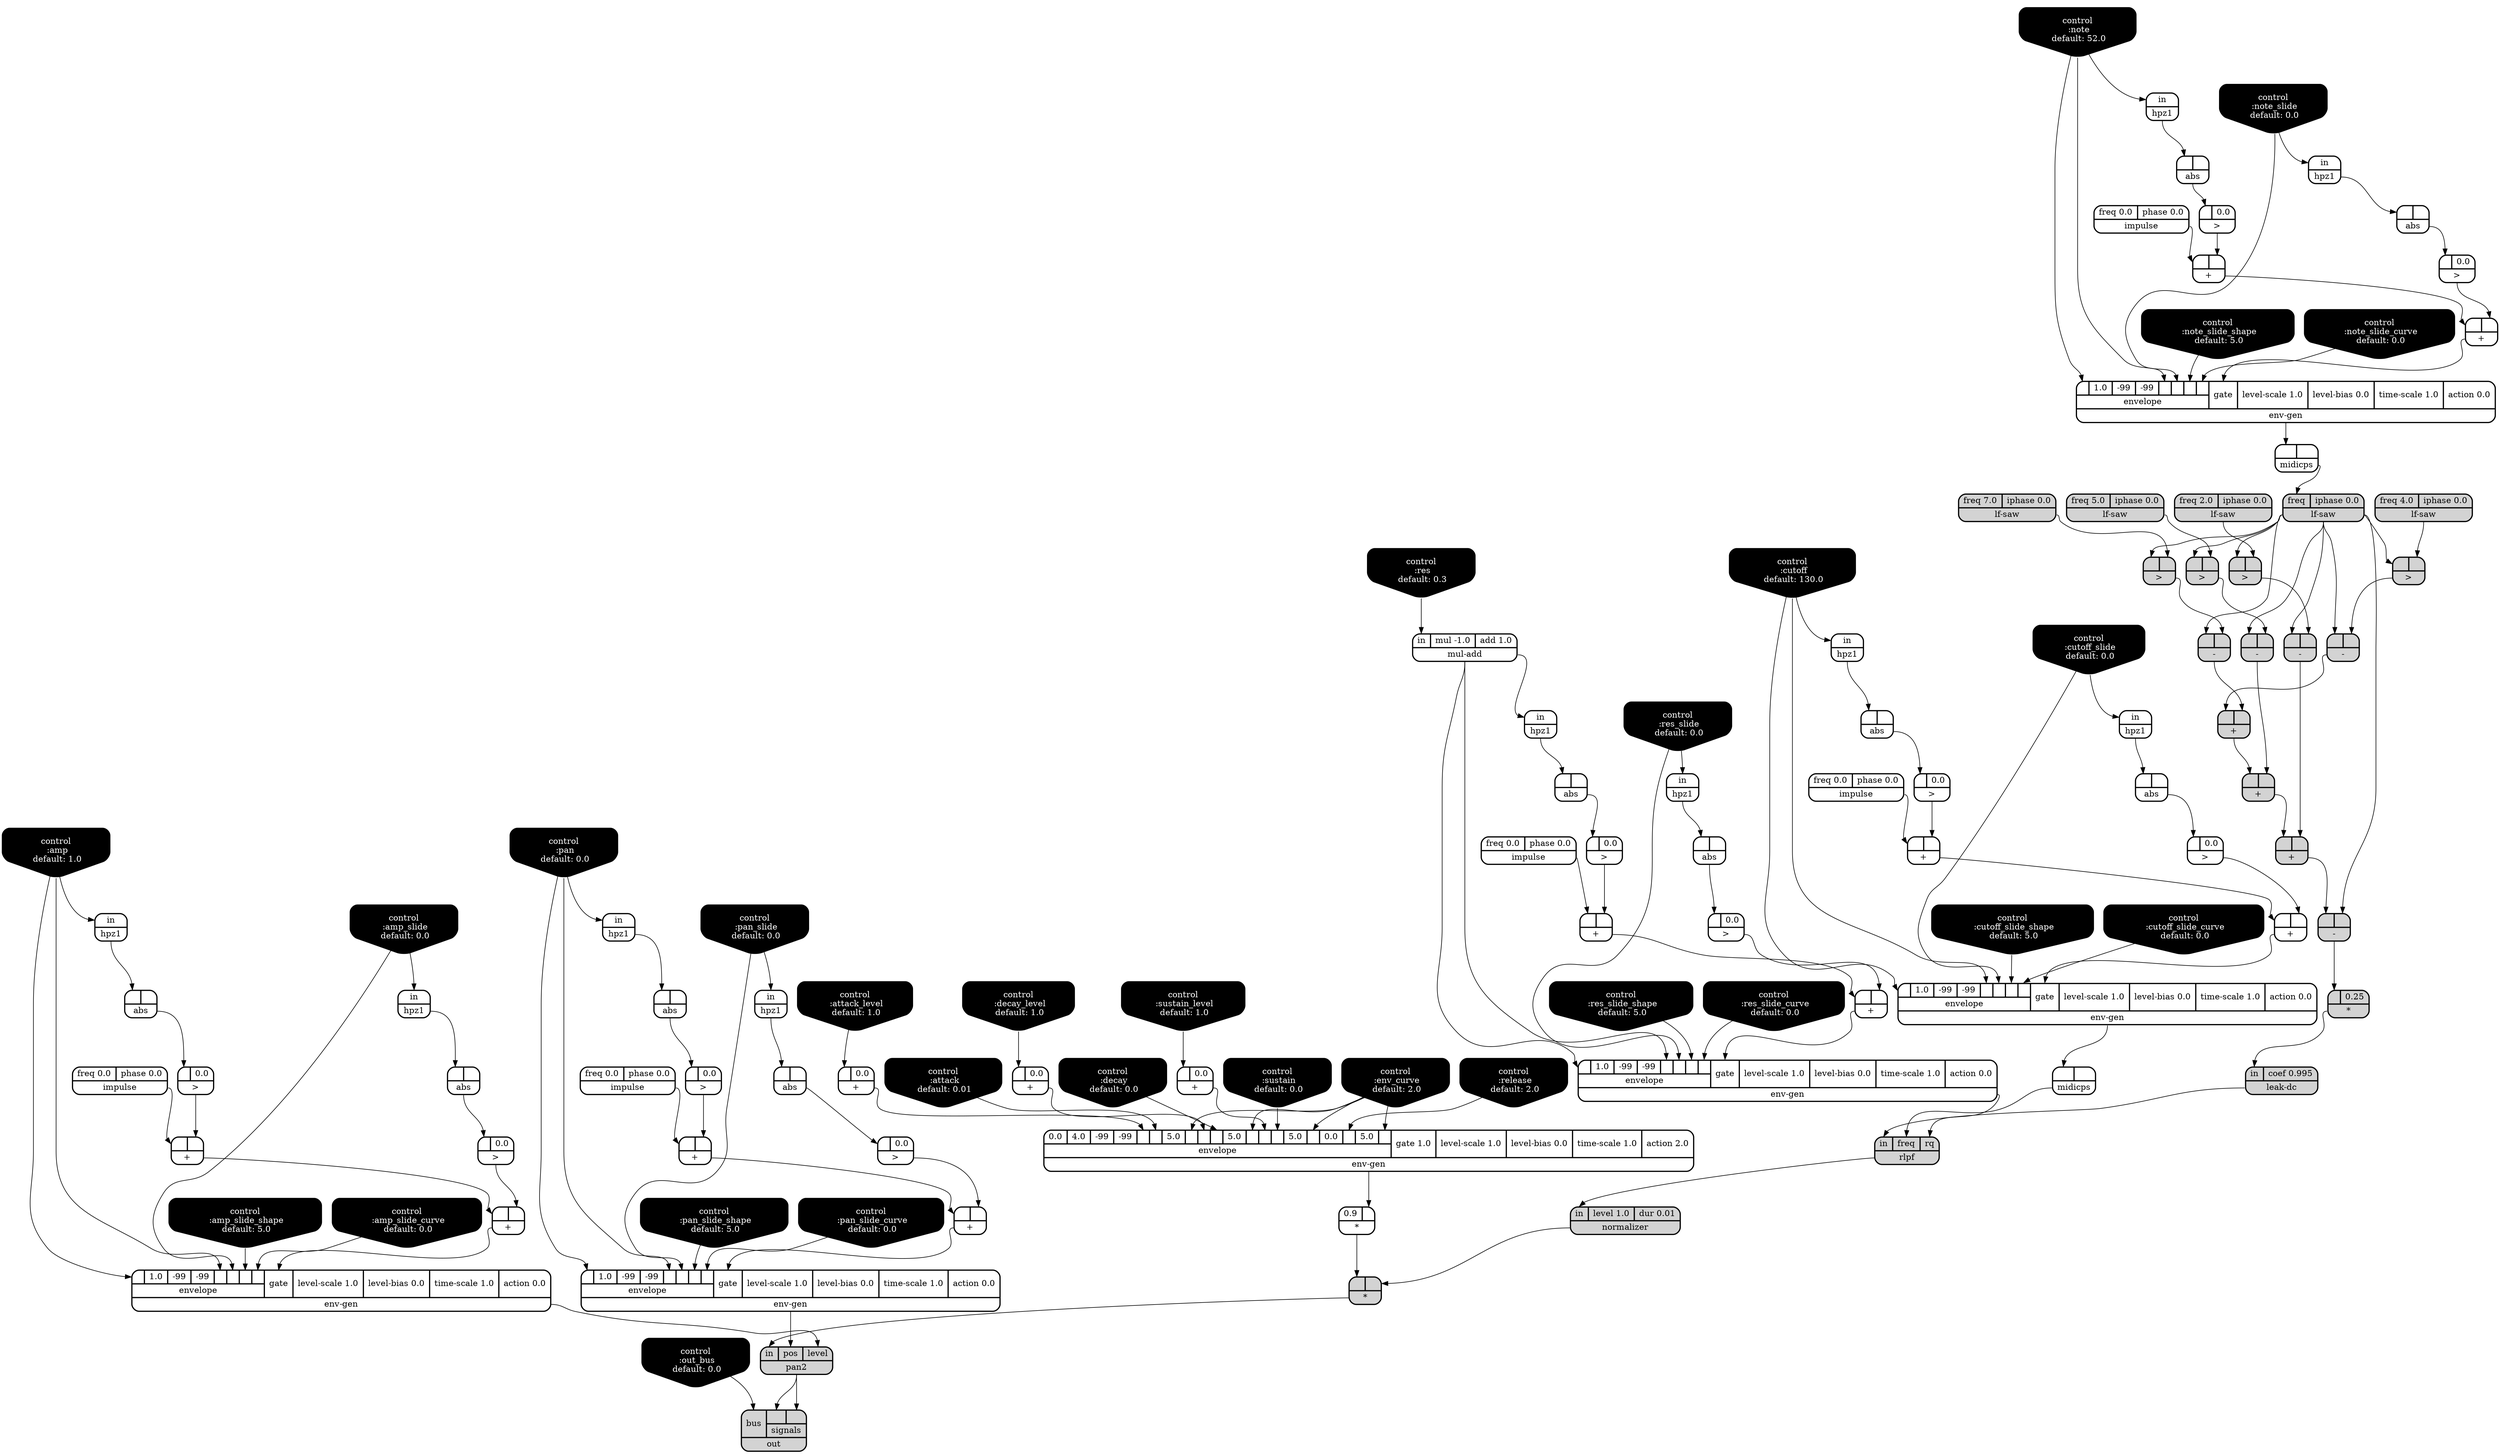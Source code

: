 digraph synthdef {
91 [label = "{{ <a> |<b> 0.25} |<__UG_NAME__>* }" style="filled, bold, rounded"  shape=record rankdir=LR];
100 [label = "{{ <a> 0.9|<b> } |<__UG_NAME__>* }" style="bold, rounded" shape=record rankdir=LR];
101 [label = "{{ <a> |<b> } |<__UG_NAME__>* }" style="filled, bold, rounded"  shape=record rankdir=LR];
33 [label = "{{ <a> |<b> } |<__UG_NAME__>+ }" style="bold, rounded" shape=record rankdir=LR];
37 [label = "{{ <a> |<b> } |<__UG_NAME__>+ }" style="bold, rounded" shape=record rankdir=LR];
44 [label = "{{ <a> |<b> } |<__UG_NAME__>+ }" style="bold, rounded" shape=record rankdir=LR];
48 [label = "{{ <a> |<b> } |<__UG_NAME__>+ }" style="bold, rounded" shape=record rankdir=LR];
53 [label = "{{ <a> |<b> } |<__UG_NAME__>+ }" style="bold, rounded" shape=record rankdir=LR];
57 [label = "{{ <a> |<b> } |<__UG_NAME__>+ }" style="bold, rounded" shape=record rankdir=LR];
71 [label = "{{ <a> |<b> } |<__UG_NAME__>+ }" style="bold, rounded" shape=record rankdir=LR];
75 [label = "{{ <a> |<b> } |<__UG_NAME__>+ }" style="bold, rounded" shape=record rankdir=LR];
81 [label = "{{ <a> |<b> } |<__UG_NAME__>+ }" style="filled, bold, rounded"  shape=record rankdir=LR];
85 [label = "{{ <a> |<b> } |<__UG_NAME__>+ }" style="filled, bold, rounded"  shape=record rankdir=LR];
89 [label = "{{ <a> |<b> } |<__UG_NAME__>+ }" style="filled, bold, rounded"  shape=record rankdir=LR];
96 [label = "{{ <a> |<b> 0.0} |<__UG_NAME__>+ }" style="bold, rounded" shape=record rankdir=LR];
97 [label = "{{ <a> |<b> 0.0} |<__UG_NAME__>+ }" style="bold, rounded" shape=record rankdir=LR];
98 [label = "{{ <a> |<b> 0.0} |<__UG_NAME__>+ }" style="bold, rounded" shape=record rankdir=LR];
103 [label = "{{ <a> |<b> } |<__UG_NAME__>+ }" style="bold, rounded" shape=record rankdir=LR];
107 [label = "{{ <a> |<b> } |<__UG_NAME__>+ }" style="bold, rounded" shape=record rankdir=LR];
63 [label = "{{ <a> |<b> } |<__UG_NAME__>- }" style="filled, bold, rounded"  shape=record rankdir=LR];
80 [label = "{{ <a> |<b> } |<__UG_NAME__>- }" style="filled, bold, rounded"  shape=record rankdir=LR];
84 [label = "{{ <a> |<b> } |<__UG_NAME__>- }" style="filled, bold, rounded"  shape=record rankdir=LR];
88 [label = "{{ <a> |<b> } |<__UG_NAME__>- }" style="filled, bold, rounded"  shape=record rankdir=LR];
90 [label = "{{ <a> |<b> } |<__UG_NAME__>- }" style="filled, bold, rounded"  shape=record rankdir=LR];
32 [label = "{{ <a> |<b> 0.0} |<__UG_NAME__>\> }" style="bold, rounded" shape=record rankdir=LR];
36 [label = "{{ <a> |<b> 0.0} |<__UG_NAME__>\> }" style="bold, rounded" shape=record rankdir=LR];
43 [label = "{{ <a> |<b> 0.0} |<__UG_NAME__>\> }" style="bold, rounded" shape=record rankdir=LR];
47 [label = "{{ <a> |<b> 0.0} |<__UG_NAME__>\> }" style="bold, rounded" shape=record rankdir=LR];
52 [label = "{{ <a> |<b> 0.0} |<__UG_NAME__>\> }" style="bold, rounded" shape=record rankdir=LR];
56 [label = "{{ <a> |<b> 0.0} |<__UG_NAME__>\> }" style="bold, rounded" shape=record rankdir=LR];
62 [label = "{{ <a> |<b> } |<__UG_NAME__>\> }" style="filled, bold, rounded"  shape=record rankdir=LR];
66 [label = "{{ <a> |<b> 0.0} |<__UG_NAME__>\> }" style="bold, rounded" shape=record rankdir=LR];
70 [label = "{{ <a> |<b> 0.0} |<__UG_NAME__>\> }" style="bold, rounded" shape=record rankdir=LR];
74 [label = "{{ <a> |<b> 0.0} |<__UG_NAME__>\> }" style="bold, rounded" shape=record rankdir=LR];
79 [label = "{{ <a> |<b> } |<__UG_NAME__>\> }" style="filled, bold, rounded"  shape=record rankdir=LR];
83 [label = "{{ <a> |<b> } |<__UG_NAME__>\> }" style="filled, bold, rounded"  shape=record rankdir=LR];
87 [label = "{{ <a> |<b> } |<__UG_NAME__>\> }" style="filled, bold, rounded"  shape=record rankdir=LR];
106 [label = "{{ <a> |<b> 0.0} |<__UG_NAME__>\> }" style="bold, rounded" shape=record rankdir=LR];
31 [label = "{{ <a> |<b> } |<__UG_NAME__>abs }" style="bold, rounded" shape=record rankdir=LR];
35 [label = "{{ <a> |<b> } |<__UG_NAME__>abs }" style="bold, rounded" shape=record rankdir=LR];
42 [label = "{{ <a> |<b> } |<__UG_NAME__>abs }" style="bold, rounded" shape=record rankdir=LR];
46 [label = "{{ <a> |<b> } |<__UG_NAME__>abs }" style="bold, rounded" shape=record rankdir=LR];
51 [label = "{{ <a> |<b> } |<__UG_NAME__>abs }" style="bold, rounded" shape=record rankdir=LR];
55 [label = "{{ <a> |<b> } |<__UG_NAME__>abs }" style="bold, rounded" shape=record rankdir=LR];
65 [label = "{{ <a> |<b> } |<__UG_NAME__>abs }" style="bold, rounded" shape=record rankdir=LR];
69 [label = "{{ <a> |<b> } |<__UG_NAME__>abs }" style="bold, rounded" shape=record rankdir=LR];
73 [label = "{{ <a> |<b> } |<__UG_NAME__>abs }" style="bold, rounded" shape=record rankdir=LR];
105 [label = "{{ <a> |<b> } |<__UG_NAME__>abs }" style="bold, rounded" shape=record rankdir=LR];
0 [label = "control
 :note
 default: 52.0" shape=invhouse style="rounded, filled, bold" fillcolor=black fontcolor=white ]; 
1 [label = "control
 :note_slide
 default: 0.0" shape=invhouse style="rounded, filled, bold" fillcolor=black fontcolor=white ]; 
2 [label = "control
 :note_slide_shape
 default: 5.0" shape=invhouse style="rounded, filled, bold" fillcolor=black fontcolor=white ]; 
3 [label = "control
 :note_slide_curve
 default: 0.0" shape=invhouse style="rounded, filled, bold" fillcolor=black fontcolor=white ]; 
4 [label = "control
 :amp
 default: 1.0" shape=invhouse style="rounded, filled, bold" fillcolor=black fontcolor=white ]; 
5 [label = "control
 :amp_slide
 default: 0.0" shape=invhouse style="rounded, filled, bold" fillcolor=black fontcolor=white ]; 
6 [label = "control
 :amp_slide_shape
 default: 5.0" shape=invhouse style="rounded, filled, bold" fillcolor=black fontcolor=white ]; 
7 [label = "control
 :amp_slide_curve
 default: 0.0" shape=invhouse style="rounded, filled, bold" fillcolor=black fontcolor=white ]; 
8 [label = "control
 :pan
 default: 0.0" shape=invhouse style="rounded, filled, bold" fillcolor=black fontcolor=white ]; 
9 [label = "control
 :pan_slide
 default: 0.0" shape=invhouse style="rounded, filled, bold" fillcolor=black fontcolor=white ]; 
10 [label = "control
 :pan_slide_shape
 default: 5.0" shape=invhouse style="rounded, filled, bold" fillcolor=black fontcolor=white ]; 
11 [label = "control
 :pan_slide_curve
 default: 0.0" shape=invhouse style="rounded, filled, bold" fillcolor=black fontcolor=white ]; 
12 [label = "control
 :attack
 default: 0.01" shape=invhouse style="rounded, filled, bold" fillcolor=black fontcolor=white ]; 
13 [label = "control
 :decay
 default: 0.0" shape=invhouse style="rounded, filled, bold" fillcolor=black fontcolor=white ]; 
14 [label = "control
 :sustain
 default: 0.0" shape=invhouse style="rounded, filled, bold" fillcolor=black fontcolor=white ]; 
15 [label = "control
 :release
 default: 2.0" shape=invhouse style="rounded, filled, bold" fillcolor=black fontcolor=white ]; 
16 [label = "control
 :attack_level
 default: 1.0" shape=invhouse style="rounded, filled, bold" fillcolor=black fontcolor=white ]; 
17 [label = "control
 :decay_level
 default: 1.0" shape=invhouse style="rounded, filled, bold" fillcolor=black fontcolor=white ]; 
18 [label = "control
 :sustain_level
 default: 1.0" shape=invhouse style="rounded, filled, bold" fillcolor=black fontcolor=white ]; 
19 [label = "control
 :env_curve
 default: 2.0" shape=invhouse style="rounded, filled, bold" fillcolor=black fontcolor=white ]; 
20 [label = "control
 :cutoff
 default: 130.0" shape=invhouse style="rounded, filled, bold" fillcolor=black fontcolor=white ]; 
21 [label = "control
 :cutoff_slide
 default: 0.0" shape=invhouse style="rounded, filled, bold" fillcolor=black fontcolor=white ]; 
22 [label = "control
 :cutoff_slide_shape
 default: 5.0" shape=invhouse style="rounded, filled, bold" fillcolor=black fontcolor=white ]; 
23 [label = "control
 :cutoff_slide_curve
 default: 0.0" shape=invhouse style="rounded, filled, bold" fillcolor=black fontcolor=white ]; 
24 [label = "control
 :res
 default: 0.3" shape=invhouse style="rounded, filled, bold" fillcolor=black fontcolor=white ]; 
25 [label = "control
 :res_slide
 default: 0.0" shape=invhouse style="rounded, filled, bold" fillcolor=black fontcolor=white ]; 
26 [label = "control
 :res_slide_shape
 default: 5.0" shape=invhouse style="rounded, filled, bold" fillcolor=black fontcolor=white ]; 
27 [label = "control
 :res_slide_curve
 default: 0.0" shape=invhouse style="rounded, filled, bold" fillcolor=black fontcolor=white ]; 
28 [label = "control
 :out_bus
 default: 0.0" shape=invhouse style="rounded, filled, bold" fillcolor=black fontcolor=white ]; 
38 [label = "{{ {{<envelope___control___0>|1.0|-99|-99|<envelope___control___4>|<envelope___control___5>|<envelope___control___6>|<envelope___control___7>}|envelope}|<gate> gate|<level____scale> level-scale 1.0|<level____bias> level-bias 0.0|<time____scale> time-scale 1.0|<action> action 0.0} |<__UG_NAME__>env-gen }" style="bold, rounded" shape=record rankdir=LR];
58 [label = "{{ {{<envelope___control___0>|1.0|-99|-99|<envelope___control___4>|<envelope___control___5>|<envelope___control___6>|<envelope___control___7>}|envelope}|<gate> gate|<level____scale> level-scale 1.0|<level____bias> level-bias 0.0|<time____scale> time-scale 1.0|<action> action 0.0} |<__UG_NAME__>env-gen }" style="bold, rounded" shape=record rankdir=LR];
76 [label = "{{ {{<envelope___control___0>|1.0|-99|-99|<envelope___control___4>|<envelope___control___5>|<envelope___control___6>|<envelope___control___7>}|envelope}|<gate> gate|<level____scale> level-scale 1.0|<level____bias> level-bias 0.0|<time____scale> time-scale 1.0|<action> action 0.0} |<__UG_NAME__>env-gen }" style="bold, rounded" shape=record rankdir=LR];
93 [label = "{{ {{<envelope___mul____add___0>|1.0|-99|-99|<envelope___mul____add___4>|<envelope___control___5>|<envelope___control___6>|<envelope___control___7>}|envelope}|<gate> gate|<level____scale> level-scale 1.0|<level____bias> level-bias 0.0|<time____scale> time-scale 1.0|<action> action 0.0} |<__UG_NAME__>env-gen }" style="bold, rounded" shape=record rankdir=LR];
99 [label = "{{ {{0.0|4.0|-99|-99|<envelope___binary____op____u____gen___4>|<envelope___control___5>|5.0|<envelope___control___7>|<envelope___binary____op____u____gen___8>|<envelope___control___9>|5.0|<envelope___control___11>|<envelope___binary____op____u____gen___12>|<envelope___control___13>|5.0|<envelope___control___15>|0.0|<envelope___control___17>|5.0|<envelope___control___19>}|envelope}|<gate> gate 1.0|<level____scale> level-scale 1.0|<level____bias> level-bias 0.0|<time____scale> time-scale 1.0|<action> action 2.0} |<__UG_NAME__>env-gen }" style="bold, rounded" shape=record rankdir=LR];
108 [label = "{{ {{<envelope___control___0>|1.0|-99|-99|<envelope___control___4>|<envelope___control___5>|<envelope___control___6>|<envelope___control___7>}|envelope}|<gate> gate|<level____scale> level-scale 1.0|<level____bias> level-bias 0.0|<time____scale> time-scale 1.0|<action> action 0.0} |<__UG_NAME__>env-gen }" style="bold, rounded" shape=record rankdir=LR];
30 [label = "{{ <in> in} |<__UG_NAME__>hpz1 }" style="bold, rounded" shape=record rankdir=LR];
34 [label = "{{ <in> in} |<__UG_NAME__>hpz1 }" style="bold, rounded" shape=record rankdir=LR];
41 [label = "{{ <in> in} |<__UG_NAME__>hpz1 }" style="bold, rounded" shape=record rankdir=LR];
45 [label = "{{ <in> in} |<__UG_NAME__>hpz1 }" style="bold, rounded" shape=record rankdir=LR];
49 [label = "{{ <in> in} |<__UG_NAME__>hpz1 }" style="bold, rounded" shape=record rankdir=LR];
54 [label = "{{ <in> in} |<__UG_NAME__>hpz1 }" style="bold, rounded" shape=record rankdir=LR];
64 [label = "{{ <in> in} |<__UG_NAME__>hpz1 }" style="bold, rounded" shape=record rankdir=LR];
68 [label = "{{ <in> in} |<__UG_NAME__>hpz1 }" style="bold, rounded" shape=record rankdir=LR];
72 [label = "{{ <in> in} |<__UG_NAME__>hpz1 }" style="bold, rounded" shape=record rankdir=LR];
104 [label = "{{ <in> in} |<__UG_NAME__>hpz1 }" style="bold, rounded" shape=record rankdir=LR];
29 [label = "{{ <freq> freq 0.0|<phase> phase 0.0} |<__UG_NAME__>impulse }" style="bold, rounded" shape=record rankdir=LR];
39 [label = "{{ <freq> freq 0.0|<phase> phase 0.0} |<__UG_NAME__>impulse }" style="bold, rounded" shape=record rankdir=LR];
50 [label = "{{ <freq> freq 0.0|<phase> phase 0.0} |<__UG_NAME__>impulse }" style="bold, rounded" shape=record rankdir=LR];
67 [label = "{{ <freq> freq 0.0|<phase> phase 0.0} |<__UG_NAME__>impulse }" style="bold, rounded" shape=record rankdir=LR];
102 [label = "{{ <freq> freq 0.0|<phase> phase 0.0} |<__UG_NAME__>impulse }" style="bold, rounded" shape=record rankdir=LR];
92 [label = "{{ <in> in|<coef> coef 0.995} |<__UG_NAME__>leak-dc }" style="filled, bold, rounded"  shape=record rankdir=LR];
60 [label = "{{ <freq> freq|<iphase> iphase 0.0} |<__UG_NAME__>lf-saw }" style="filled, bold, rounded"  shape=record rankdir=LR];
61 [label = "{{ <freq> freq 4.0|<iphase> iphase 0.0} |<__UG_NAME__>lf-saw }" style="filled, bold, rounded"  shape=record rankdir=LR];
78 [label = "{{ <freq> freq 7.0|<iphase> iphase 0.0} |<__UG_NAME__>lf-saw }" style="filled, bold, rounded"  shape=record rankdir=LR];
82 [label = "{{ <freq> freq 5.0|<iphase> iphase 0.0} |<__UG_NAME__>lf-saw }" style="filled, bold, rounded"  shape=record rankdir=LR];
86 [label = "{{ <freq> freq 2.0|<iphase> iphase 0.0} |<__UG_NAME__>lf-saw }" style="filled, bold, rounded"  shape=record rankdir=LR];
59 [label = "{{ <a> |<b> } |<__UG_NAME__>midicps }" style="bold, rounded" shape=record rankdir=LR];
77 [label = "{{ <a> |<b> } |<__UG_NAME__>midicps }" style="bold, rounded" shape=record rankdir=LR];
40 [label = "{{ <in> in|<mul> mul -1.0|<add> add 1.0} |<__UG_NAME__>mul-add }" style="bold, rounded" shape=record rankdir=LR];
95 [label = "{{ <in> in|<level> level 1.0|<dur> dur 0.01} |<__UG_NAME__>normalizer }" style="filled, bold, rounded"  shape=record rankdir=LR];
110 [label = "{{ <bus> bus|{{<signals___pan2___0>|<signals___pan2___1>}|signals}} |<__UG_NAME__>out }" style="filled, bold, rounded"  shape=record rankdir=LR];
109 [label = "{{ <in> in|<pos> pos|<level> level} |<__UG_NAME__>pan2 }" style="filled, bold, rounded"  shape=record rankdir=LR];
94 [label = "{{ <in> in|<freq> freq|<rq> rq} |<__UG_NAME__>rlpf }" style="filled, bold, rounded"  shape=record rankdir=LR];

90:__UG_NAME__ -> 91:a ;
99:__UG_NAME__ -> 100:b ;
95:__UG_NAME__ -> 101:b ;
100:__UG_NAME__ -> 101:a ;
32:__UG_NAME__ -> 33:b ;
29:__UG_NAME__ -> 33:a ;
36:__UG_NAME__ -> 37:b ;
33:__UG_NAME__ -> 37:a ;
43:__UG_NAME__ -> 44:b ;
39:__UG_NAME__ -> 44:a ;
47:__UG_NAME__ -> 48:b ;
44:__UG_NAME__ -> 48:a ;
52:__UG_NAME__ -> 53:b ;
50:__UG_NAME__ -> 53:a ;
56:__UG_NAME__ -> 57:b ;
53:__UG_NAME__ -> 57:a ;
70:__UG_NAME__ -> 71:b ;
67:__UG_NAME__ -> 71:a ;
74:__UG_NAME__ -> 75:b ;
71:__UG_NAME__ -> 75:a ;
80:__UG_NAME__ -> 81:b ;
63:__UG_NAME__ -> 81:a ;
84:__UG_NAME__ -> 85:b ;
81:__UG_NAME__ -> 85:a ;
88:__UG_NAME__ -> 89:b ;
85:__UG_NAME__ -> 89:a ;
16:__UG_NAME__ -> 96:a ;
17:__UG_NAME__ -> 97:a ;
18:__UG_NAME__ -> 98:a ;
66:__UG_NAME__ -> 103:b ;
102:__UG_NAME__ -> 103:a ;
106:__UG_NAME__ -> 107:b ;
103:__UG_NAME__ -> 107:a ;
62:__UG_NAME__ -> 63:b ;
60:__UG_NAME__ -> 63:a ;
79:__UG_NAME__ -> 80:b ;
60:__UG_NAME__ -> 80:a ;
83:__UG_NAME__ -> 84:b ;
60:__UG_NAME__ -> 84:a ;
87:__UG_NAME__ -> 88:b ;
60:__UG_NAME__ -> 88:a ;
60:__UG_NAME__ -> 90:b ;
89:__UG_NAME__ -> 90:a ;
31:__UG_NAME__ -> 32:a ;
35:__UG_NAME__ -> 36:a ;
42:__UG_NAME__ -> 43:a ;
46:__UG_NAME__ -> 47:a ;
51:__UG_NAME__ -> 52:a ;
55:__UG_NAME__ -> 56:a ;
61:__UG_NAME__ -> 62:b ;
60:__UG_NAME__ -> 62:a ;
65:__UG_NAME__ -> 66:a ;
69:__UG_NAME__ -> 70:a ;
73:__UG_NAME__ -> 74:a ;
78:__UG_NAME__ -> 79:b ;
60:__UG_NAME__ -> 79:a ;
82:__UG_NAME__ -> 83:b ;
60:__UG_NAME__ -> 83:a ;
86:__UG_NAME__ -> 87:b ;
60:__UG_NAME__ -> 87:a ;
105:__UG_NAME__ -> 106:a ;
30:__UG_NAME__ -> 31:a ;
34:__UG_NAME__ -> 35:a ;
41:__UG_NAME__ -> 42:a ;
45:__UG_NAME__ -> 46:a ;
49:__UG_NAME__ -> 51:a ;
54:__UG_NAME__ -> 55:a ;
64:__UG_NAME__ -> 65:a ;
68:__UG_NAME__ -> 69:a ;
72:__UG_NAME__ -> 73:a ;
104:__UG_NAME__ -> 105:a ;
37:__UG_NAME__ -> 38:gate ;
4:__UG_NAME__ -> 38:envelope___control___0 ;
4:__UG_NAME__ -> 38:envelope___control___4 ;
5:__UG_NAME__ -> 38:envelope___control___5 ;
6:__UG_NAME__ -> 38:envelope___control___6 ;
7:__UG_NAME__ -> 38:envelope___control___7 ;
57:__UG_NAME__ -> 58:gate ;
0:__UG_NAME__ -> 58:envelope___control___0 ;
0:__UG_NAME__ -> 58:envelope___control___4 ;
1:__UG_NAME__ -> 58:envelope___control___5 ;
2:__UG_NAME__ -> 58:envelope___control___6 ;
3:__UG_NAME__ -> 58:envelope___control___7 ;
75:__UG_NAME__ -> 76:gate ;
20:__UG_NAME__ -> 76:envelope___control___0 ;
20:__UG_NAME__ -> 76:envelope___control___4 ;
21:__UG_NAME__ -> 76:envelope___control___5 ;
22:__UG_NAME__ -> 76:envelope___control___6 ;
23:__UG_NAME__ -> 76:envelope___control___7 ;
48:__UG_NAME__ -> 93:gate ;
40:__UG_NAME__ -> 93:envelope___mul____add___0 ;
40:__UG_NAME__ -> 93:envelope___mul____add___4 ;
25:__UG_NAME__ -> 93:envelope___control___5 ;
26:__UG_NAME__ -> 93:envelope___control___6 ;
27:__UG_NAME__ -> 93:envelope___control___7 ;
96:__UG_NAME__ -> 99:envelope___binary____op____u____gen___4 ;
12:__UG_NAME__ -> 99:envelope___control___5 ;
19:__UG_NAME__ -> 99:envelope___control___7 ;
97:__UG_NAME__ -> 99:envelope___binary____op____u____gen___8 ;
13:__UG_NAME__ -> 99:envelope___control___9 ;
19:__UG_NAME__ -> 99:envelope___control___11 ;
98:__UG_NAME__ -> 99:envelope___binary____op____u____gen___12 ;
14:__UG_NAME__ -> 99:envelope___control___13 ;
19:__UG_NAME__ -> 99:envelope___control___15 ;
15:__UG_NAME__ -> 99:envelope___control___17 ;
19:__UG_NAME__ -> 99:envelope___control___19 ;
107:__UG_NAME__ -> 108:gate ;
8:__UG_NAME__ -> 108:envelope___control___0 ;
8:__UG_NAME__ -> 108:envelope___control___4 ;
9:__UG_NAME__ -> 108:envelope___control___5 ;
10:__UG_NAME__ -> 108:envelope___control___6 ;
11:__UG_NAME__ -> 108:envelope___control___7 ;
4:__UG_NAME__ -> 30:in ;
5:__UG_NAME__ -> 34:in ;
40:__UG_NAME__ -> 41:in ;
25:__UG_NAME__ -> 45:in ;
0:__UG_NAME__ -> 49:in ;
1:__UG_NAME__ -> 54:in ;
8:__UG_NAME__ -> 64:in ;
20:__UG_NAME__ -> 68:in ;
21:__UG_NAME__ -> 72:in ;
9:__UG_NAME__ -> 104:in ;
91:__UG_NAME__ -> 92:in ;
59:__UG_NAME__ -> 60:freq ;
58:__UG_NAME__ -> 59:a ;
76:__UG_NAME__ -> 77:a ;
24:__UG_NAME__ -> 40:in ;
94:__UG_NAME__ -> 95:in ;
109:__UG_NAME__ -> 110:signals___pan2___0 ;
109:__UG_NAME__ -> 110:signals___pan2___1 ;
28:__UG_NAME__ -> 110:bus ;
38:__UG_NAME__ -> 109:level ;
108:__UG_NAME__ -> 109:pos ;
101:__UG_NAME__ -> 109:in ;
93:__UG_NAME__ -> 94:rq ;
77:__UG_NAME__ -> 94:freq ;
92:__UG_NAME__ -> 94:in ;

}